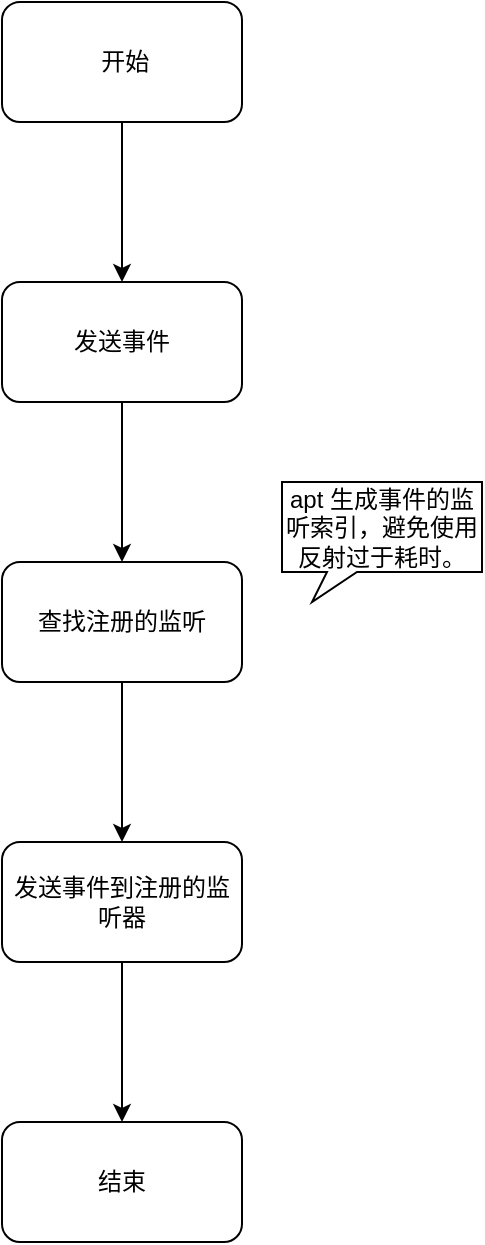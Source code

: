 <mxfile version="16.1.0" type="github">
  <diagram id="ZTLEyve_-OdCphCfDqAG" name="Page-1">
    <mxGraphModel dx="946" dy="539" grid="1" gridSize="10" guides="1" tooltips="1" connect="1" arrows="1" fold="1" page="1" pageScale="1" pageWidth="827" pageHeight="1169" math="0" shadow="0">
      <root>
        <mxCell id="0" />
        <mxCell id="1" parent="0" />
        <mxCell id="vElLDSY6NQRdED_1BMTo-7" value="" style="edgeStyle=orthogonalEdgeStyle;rounded=0;orthogonalLoop=1;jettySize=auto;html=1;" parent="1" source="vElLDSY6NQRdED_1BMTo-1" target="vElLDSY6NQRdED_1BMTo-6" edge="1">
          <mxGeometry relative="1" as="geometry" />
        </mxCell>
        <mxCell id="vElLDSY6NQRdED_1BMTo-1" value="&amp;nbsp;开始" style="rounded=1;whiteSpace=wrap;html=1;" parent="1" vertex="1">
          <mxGeometry x="350" y="250" width="120" height="60" as="geometry" />
        </mxCell>
        <mxCell id="vElLDSY6NQRdED_1BMTo-9" value="" style="edgeStyle=orthogonalEdgeStyle;rounded=0;orthogonalLoop=1;jettySize=auto;html=1;" parent="1" source="vElLDSY6NQRdED_1BMTo-6" target="vElLDSY6NQRdED_1BMTo-8" edge="1">
          <mxGeometry relative="1" as="geometry" />
        </mxCell>
        <mxCell id="vElLDSY6NQRdED_1BMTo-6" value="发送事件" style="whiteSpace=wrap;html=1;rounded=1;" parent="1" vertex="1">
          <mxGeometry x="350" y="390" width="120" height="60" as="geometry" />
        </mxCell>
        <mxCell id="vElLDSY6NQRdED_1BMTo-11" value="" style="edgeStyle=orthogonalEdgeStyle;rounded=0;orthogonalLoop=1;jettySize=auto;html=1;" parent="1" source="vElLDSY6NQRdED_1BMTo-8" target="vElLDSY6NQRdED_1BMTo-10" edge="1">
          <mxGeometry relative="1" as="geometry" />
        </mxCell>
        <mxCell id="vElLDSY6NQRdED_1BMTo-8" value="查找注册的监听" style="whiteSpace=wrap;html=1;rounded=1;" parent="1" vertex="1">
          <mxGeometry x="350" y="530" width="120" height="60" as="geometry" />
        </mxCell>
        <mxCell id="vElLDSY6NQRdED_1BMTo-13" value="" style="edgeStyle=orthogonalEdgeStyle;rounded=0;orthogonalLoop=1;jettySize=auto;html=1;" parent="1" source="vElLDSY6NQRdED_1BMTo-10" target="vElLDSY6NQRdED_1BMTo-12" edge="1">
          <mxGeometry relative="1" as="geometry" />
        </mxCell>
        <mxCell id="vElLDSY6NQRdED_1BMTo-10" value="发送事件到注册的监听器" style="whiteSpace=wrap;html=1;rounded=1;" parent="1" vertex="1">
          <mxGeometry x="350" y="670" width="120" height="60" as="geometry" />
        </mxCell>
        <mxCell id="vElLDSY6NQRdED_1BMTo-12" value="结束" style="whiteSpace=wrap;html=1;rounded=1;" parent="1" vertex="1">
          <mxGeometry x="350" y="810" width="120" height="60" as="geometry" />
        </mxCell>
        <mxCell id="vElLDSY6NQRdED_1BMTo-14" value="apt 生成事件的监听索引，避免使用反射过于耗时。" style="whiteSpace=wrap;html=1;shape=mxgraph.basic.rectCallout;dx=30;dy=15;boundedLbl=1;" parent="1" vertex="1">
          <mxGeometry x="490" y="490" width="100" height="60" as="geometry" />
        </mxCell>
      </root>
    </mxGraphModel>
  </diagram>
</mxfile>
